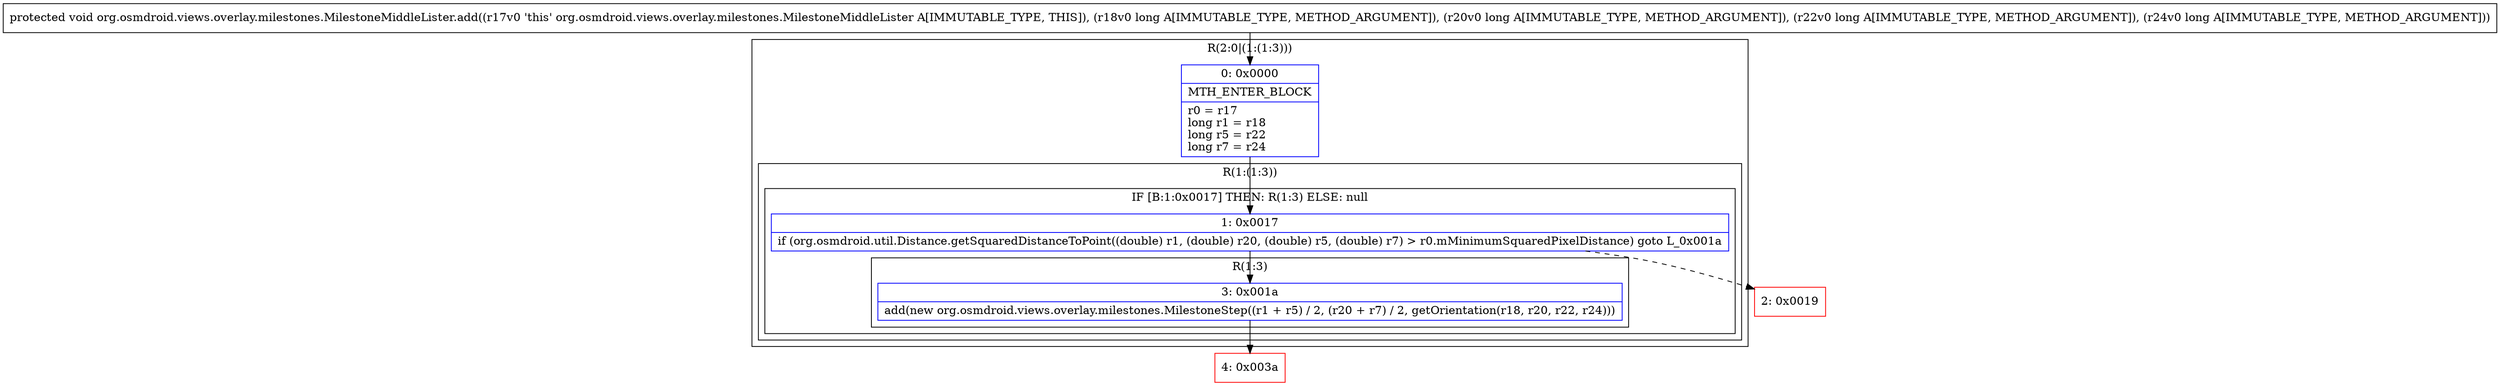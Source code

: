 digraph "CFG fororg.osmdroid.views.overlay.milestones.MilestoneMiddleLister.add(JJJJ)V" {
subgraph cluster_Region_880617039 {
label = "R(2:0|(1:(1:3)))";
node [shape=record,color=blue];
Node_0 [shape=record,label="{0\:\ 0x0000|MTH_ENTER_BLOCK\l|r0 = r17\llong r1 = r18\llong r5 = r22\llong r7 = r24\l}"];
subgraph cluster_Region_1440217576 {
label = "R(1:(1:3))";
node [shape=record,color=blue];
subgraph cluster_IfRegion_1470218196 {
label = "IF [B:1:0x0017] THEN: R(1:3) ELSE: null";
node [shape=record,color=blue];
Node_1 [shape=record,label="{1\:\ 0x0017|if (org.osmdroid.util.Distance.getSquaredDistanceToPoint((double) r1, (double) r20, (double) r5, (double) r7) \> r0.mMinimumSquaredPixelDistance) goto L_0x001a\l}"];
subgraph cluster_Region_986671015 {
label = "R(1:3)";
node [shape=record,color=blue];
Node_3 [shape=record,label="{3\:\ 0x001a|add(new org.osmdroid.views.overlay.milestones.MilestoneStep((r1 + r5) \/ 2, (r20 + r7) \/ 2, getOrientation(r18, r20, r22, r24)))\l}"];
}
}
}
}
Node_2 [shape=record,color=red,label="{2\:\ 0x0019}"];
Node_4 [shape=record,color=red,label="{4\:\ 0x003a}"];
MethodNode[shape=record,label="{protected void org.osmdroid.views.overlay.milestones.MilestoneMiddleLister.add((r17v0 'this' org.osmdroid.views.overlay.milestones.MilestoneMiddleLister A[IMMUTABLE_TYPE, THIS]), (r18v0 long A[IMMUTABLE_TYPE, METHOD_ARGUMENT]), (r20v0 long A[IMMUTABLE_TYPE, METHOD_ARGUMENT]), (r22v0 long A[IMMUTABLE_TYPE, METHOD_ARGUMENT]), (r24v0 long A[IMMUTABLE_TYPE, METHOD_ARGUMENT])) }"];
MethodNode -> Node_0;
Node_0 -> Node_1;
Node_1 -> Node_2[style=dashed];
Node_1 -> Node_3;
Node_3 -> Node_4;
}


